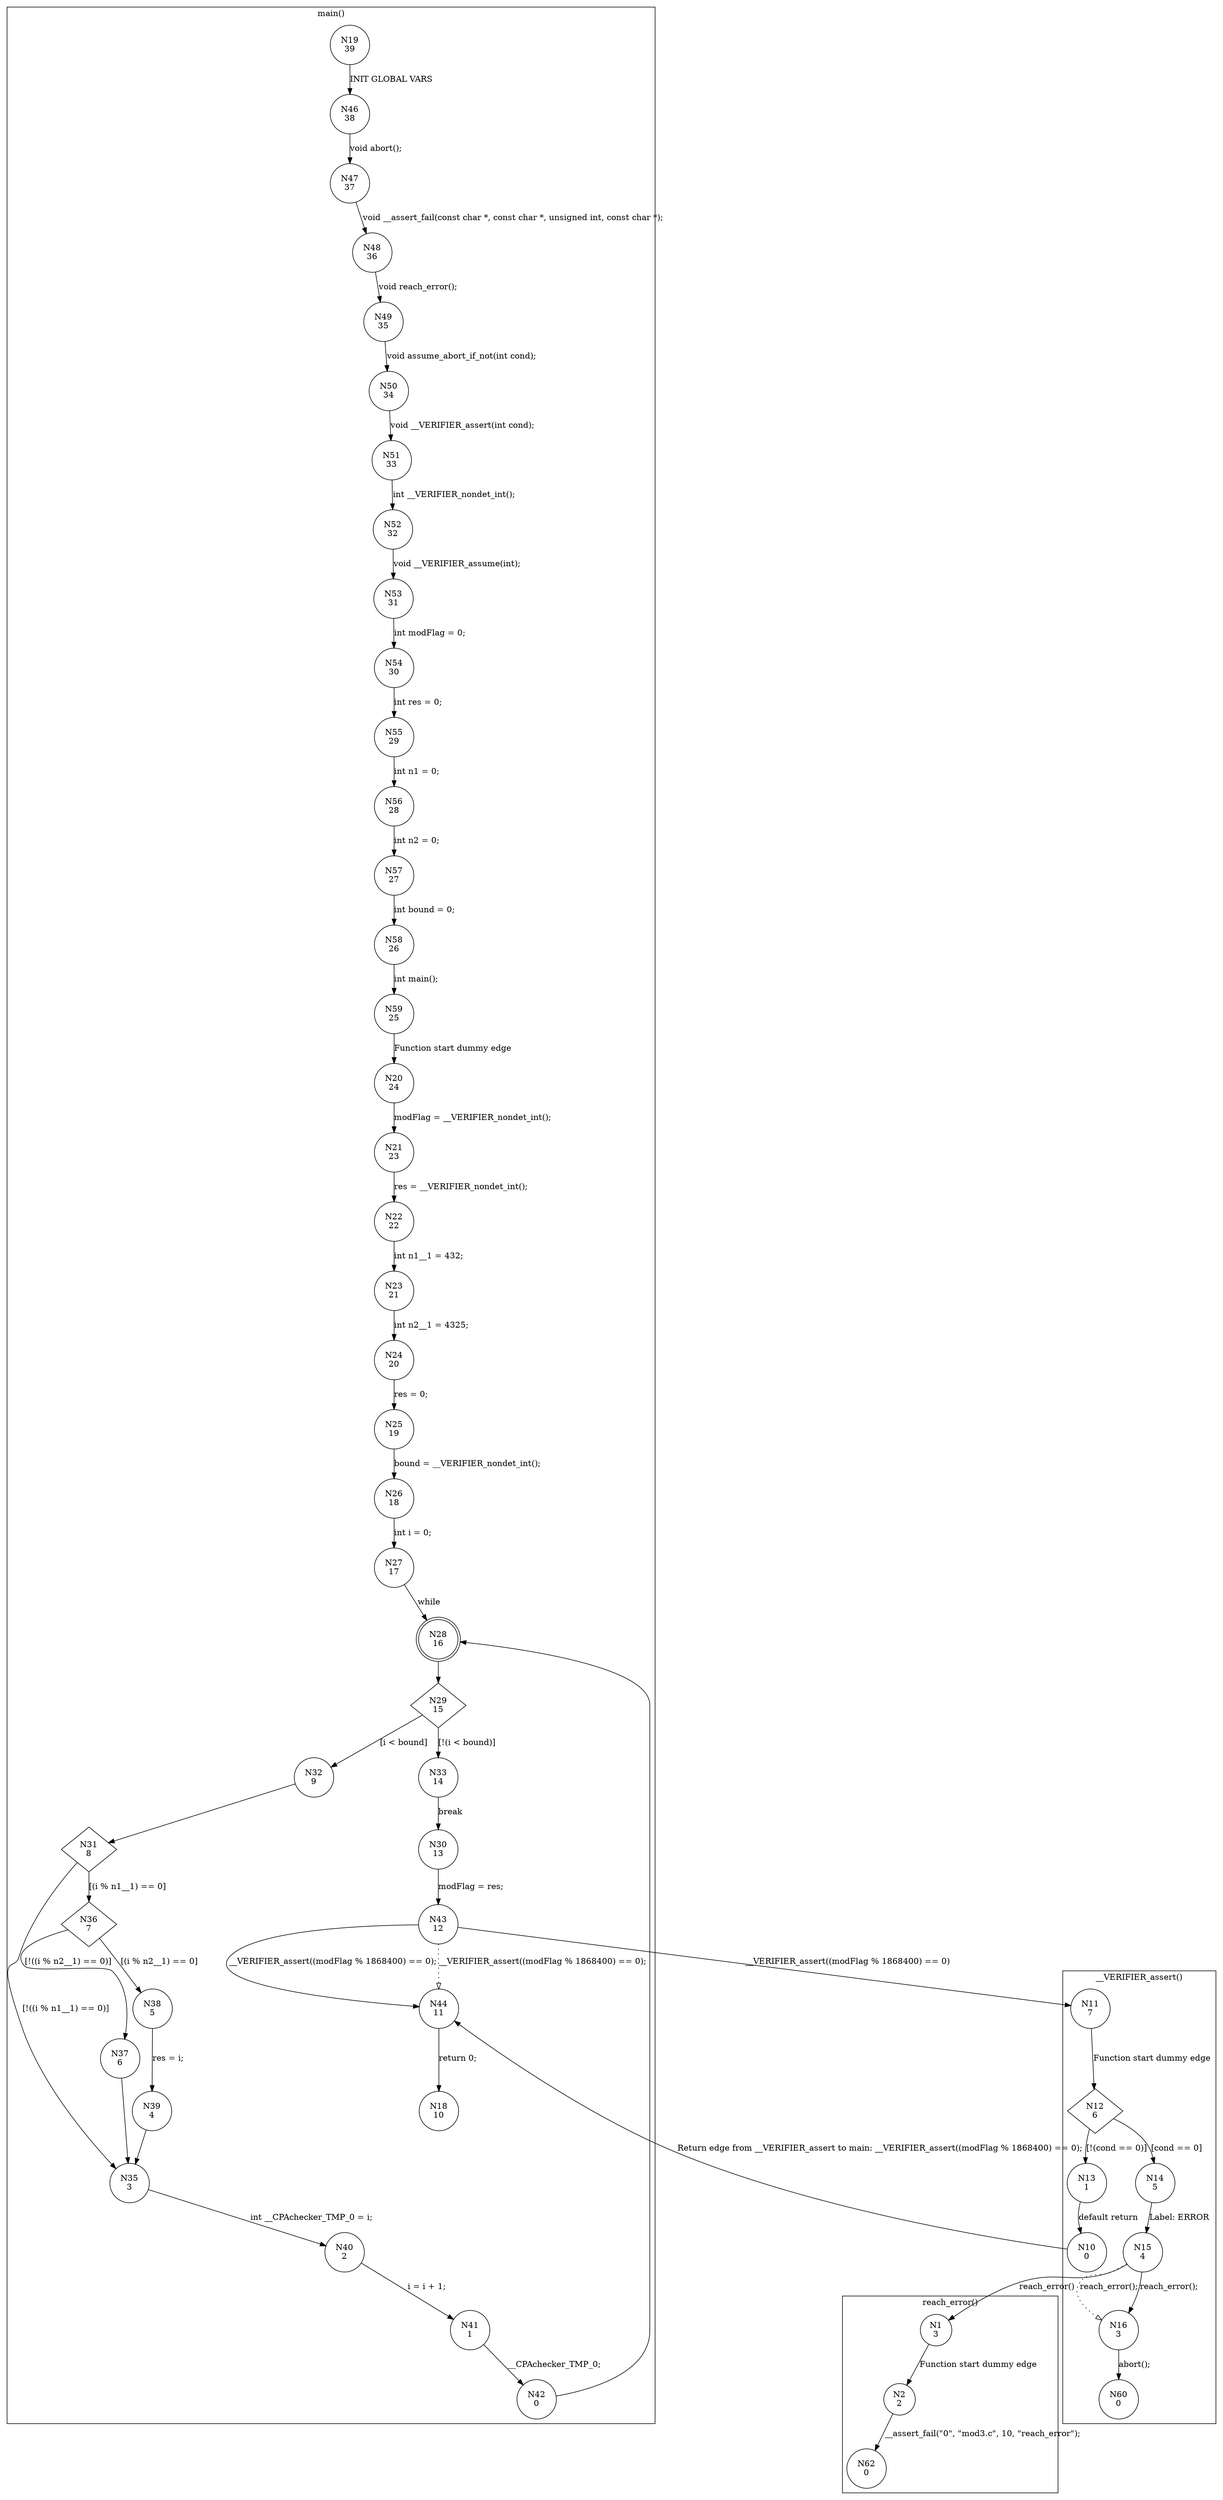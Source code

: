 digraph CFA {
19 [shape="circle" label="N19\n39"]
46 [shape="circle" label="N46\n38"]
47 [shape="circle" label="N47\n37"]
48 [shape="circle" label="N48\n36"]
49 [shape="circle" label="N49\n35"]
50 [shape="circle" label="N50\n34"]
51 [shape="circle" label="N51\n33"]
52 [shape="circle" label="N52\n32"]
53 [shape="circle" label="N53\n31"]
54 [shape="circle" label="N54\n30"]
55 [shape="circle" label="N55\n29"]
56 [shape="circle" label="N56\n28"]
57 [shape="circle" label="N57\n27"]
58 [shape="circle" label="N58\n26"]
59 [shape="circle" label="N59\n25"]
20 [shape="circle" label="N20\n24"]
21 [shape="circle" label="N21\n23"]
22 [shape="circle" label="N22\n22"]
23 [shape="circle" label="N23\n21"]
24 [shape="circle" label="N24\n20"]
25 [shape="circle" label="N25\n19"]
26 [shape="circle" label="N26\n18"]
27 [shape="circle" label="N27\n17"]
28 [shape="doublecircle" label="N28\n16"]
29 [shape="diamond" label="N29\n15"]
33 [shape="circle" label="N33\n14"]
30 [shape="circle" label="N30\n13"]
43 [shape="circle" label="N43\n12"]
11 [shape="circle" label="N11\n7"]
12 [shape="diamond" label="N12\n6"]
13 [shape="circle" label="N13\n1"]
10 [shape="circle" label="N10\n0"]
44 [shape="circle" label="N44\n11"]
18 [shape="circle" label="N18\n10"]
14 [shape="circle" label="N14\n5"]
15 [shape="circle" label="N15\n4"]
1 [shape="circle" label="N1\n3"]
2 [shape="circle" label="N2\n2"]
62 [shape="circle" label="N62\n0"]
16 [shape="circle" label="N16\n3"]
60 [shape="circle" label="N60\n0"]
32 [shape="circle" label="N32\n9"]
31 [shape="diamond" label="N31\n8"]
35 [shape="circle" label="N35\n3"]
40 [shape="circle" label="N40\n2"]
41 [shape="circle" label="N41\n1"]
42 [shape="circle" label="N42\n0"]
36 [shape="diamond" label="N36\n7"]
37 [shape="circle" label="N37\n6"]
38 [shape="circle" label="N38\n5"]
39 [shape="circle" label="N39\n4"]
node [shape="circle"]
subgraph cluster___VERIFIER_assert {
label="__VERIFIER_assert()"
11 -> 12 [label="Function start dummy edge"]
12 -> 14 [label="[cond == 0]"]
12 -> 13 [label="[!(cond == 0)]"]
13 -> 10 [label="default return"]
14 -> 15 [label="Label: ERROR"]
15 -> 16 [label="reach_error();" style="dotted" arrowhead="empty"]
15 -> 16 [label="reach_error();"]
16 -> 60 [label="abort();"]}
subgraph cluster_assume_abort_if_not {
label="assume_abort_if_not()"
}
subgraph cluster_main {
label="main()"
19 -> 46 [label="INIT GLOBAL VARS"]
46 -> 47 [label="void abort();"]
47 -> 48 [label="void __assert_fail(const char *, const char *, unsigned int, const char *);"]
48 -> 49 [label="void reach_error();"]
49 -> 50 [label="void assume_abort_if_not(int cond);"]
50 -> 51 [label="void __VERIFIER_assert(int cond);"]
51 -> 52 [label="int __VERIFIER_nondet_int();"]
52 -> 53 [label="void __VERIFIER_assume(int);"]
53 -> 54 [label="int modFlag = 0;"]
54 -> 55 [label="int res = 0;"]
55 -> 56 [label="int n1 = 0;"]
56 -> 57 [label="int n2 = 0;"]
57 -> 58 [label="int bound = 0;"]
58 -> 59 [label="int main();"]
59 -> 20 [label="Function start dummy edge"]
20 -> 21 [label="modFlag = __VERIFIER_nondet_int();"]
21 -> 22 [label="res = __VERIFIER_nondet_int();"]
22 -> 23 [label="int n1__1 = 432;"]
23 -> 24 [label="int n2__1 = 4325;"]
24 -> 25 [label="res = 0;"]
25 -> 26 [label="bound = __VERIFIER_nondet_int();"]
26 -> 27 [label="int i = 0;"]
27 -> 28 [label="while"]
28 -> 29 [label=""]
29 -> 32 [label="[i < bound]"]
29 -> 33 [label="[!(i < bound)]"]
33 -> 30 [label="break"]
30 -> 43 [label="modFlag = res;"]
43 -> 44 [label="__VERIFIER_assert((modFlag % 1868400) == 0);" style="dotted" arrowhead="empty"]
43 -> 44 [label="__VERIFIER_assert((modFlag % 1868400) == 0);"]
44 -> 18 [label="return 0;"]
32 -> 31 [label=""]
31 -> 36 [label="[(i % n1__1) == 0]"]
31 -> 35 [label="[!((i % n1__1) == 0)]"]
35 -> 40 [label="int __CPAchecker_TMP_0 = i;"]
40 -> 41 [label="i = i + 1;"]
41 -> 42 [label="__CPAchecker_TMP_0;"]
42 -> 28 [label=""]
36 -> 38 [label="[(i % n2__1) == 0]"]
36 -> 37 [label="[!((i % n2__1) == 0)]"]
37 -> 35 [label=""]
38 -> 39 [label="res = i;"]
39 -> 35 [label=""]}
subgraph cluster_reach_error {
label="reach_error()"
1 -> 2 [label="Function start dummy edge"]
2 -> 62 [label="__assert_fail(\"0\", \"mod3.c\", 10, \"reach_error\");"]}
43 -> 11 [label="__VERIFIER_assert((modFlag % 1868400) == 0)"]
10 -> 44 [label="Return edge from __VERIFIER_assert to main: __VERIFIER_assert((modFlag % 1868400) == 0);"]
15 -> 1 [label="reach_error()"]}